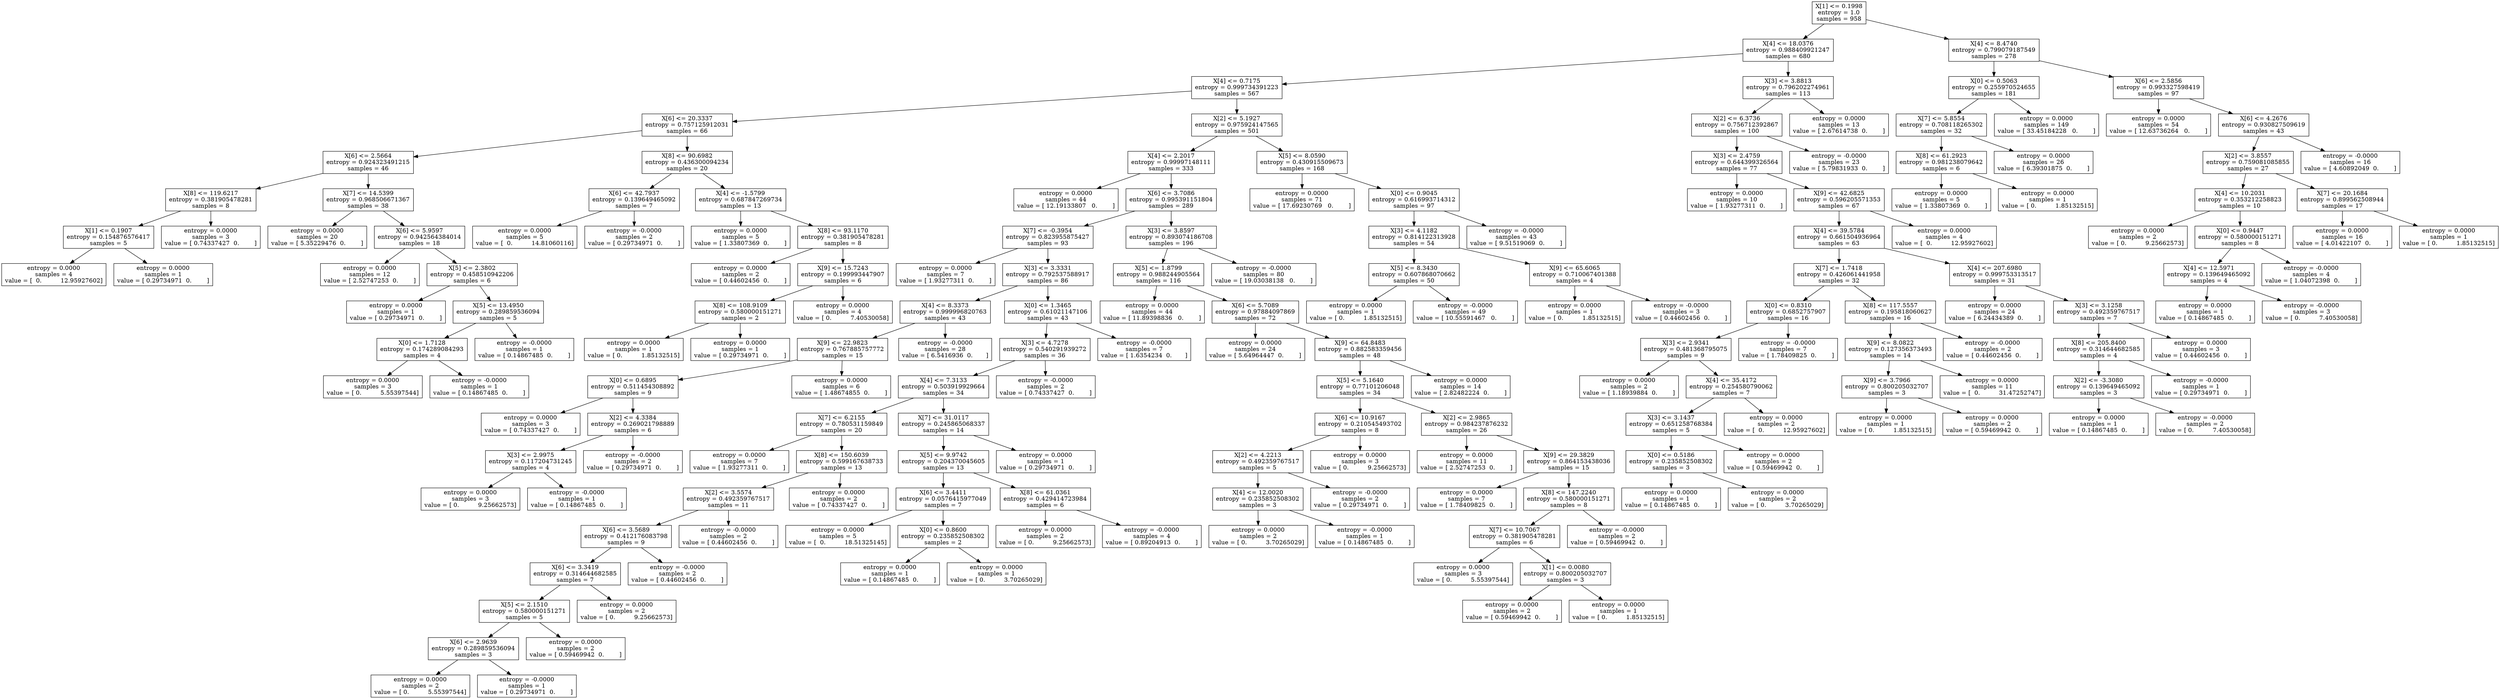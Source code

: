 digraph Tree {
0 [label="X[1] <= 0.1998\nentropy = 1.0\nsamples = 958", shape="box"] ;
1 [label="X[4] <= 18.0376\nentropy = 0.988409921247\nsamples = 680", shape="box"] ;
0 -> 1 ;
2 [label="X[4] <= 0.7175\nentropy = 0.999734391223\nsamples = 567", shape="box"] ;
1 -> 2 ;
3 [label="X[6] <= 20.3337\nentropy = 0.757125912031\nsamples = 66", shape="box"] ;
2 -> 3 ;
4 [label="X[6] <= 2.5664\nentropy = 0.924323491215\nsamples = 46", shape="box"] ;
3 -> 4 ;
5 [label="X[8] <= 119.6217\nentropy = 0.381905478281\nsamples = 8", shape="box"] ;
4 -> 5 ;
6 [label="X[1] <= 0.1907\nentropy = 0.154876576417\nsamples = 5", shape="box"] ;
5 -> 6 ;
7 [label="entropy = 0.0000\nsamples = 4\nvalue = [  0.          12.95927602]", shape="box"] ;
6 -> 7 ;
8 [label="entropy = 0.0000\nsamples = 1\nvalue = [ 0.29734971  0.        ]", shape="box"] ;
6 -> 8 ;
9 [label="entropy = 0.0000\nsamples = 3\nvalue = [ 0.74337427  0.        ]", shape="box"] ;
5 -> 9 ;
10 [label="X[7] <= 14.5399\nentropy = 0.968506671367\nsamples = 38", shape="box"] ;
4 -> 10 ;
11 [label="entropy = 0.0000\nsamples = 20\nvalue = [ 5.35229476  0.        ]", shape="box"] ;
10 -> 11 ;
12 [label="X[6] <= 5.9597\nentropy = 0.942564384014\nsamples = 18", shape="box"] ;
10 -> 12 ;
13 [label="entropy = 0.0000\nsamples = 12\nvalue = [ 2.52747253  0.        ]", shape="box"] ;
12 -> 13 ;
14 [label="X[5] <= 2.3802\nentropy = 0.458510942206\nsamples = 6", shape="box"] ;
12 -> 14 ;
15 [label="entropy = 0.0000\nsamples = 1\nvalue = [ 0.29734971  0.        ]", shape="box"] ;
14 -> 15 ;
16 [label="X[5] <= 13.4950\nentropy = 0.289859536094\nsamples = 5", shape="box"] ;
14 -> 16 ;
17 [label="X[0] <= 1.7128\nentropy = 0.174289084293\nsamples = 4", shape="box"] ;
16 -> 17 ;
18 [label="entropy = 0.0000\nsamples = 3\nvalue = [ 0.          5.55397544]", shape="box"] ;
17 -> 18 ;
19 [label="entropy = -0.0000\nsamples = 1\nvalue = [ 0.14867485  0.        ]", shape="box"] ;
17 -> 19 ;
20 [label="entropy = -0.0000\nsamples = 1\nvalue = [ 0.14867485  0.        ]", shape="box"] ;
16 -> 20 ;
21 [label="X[8] <= 90.6982\nentropy = 0.436300094234\nsamples = 20", shape="box"] ;
3 -> 21 ;
22 [label="X[6] <= 42.7937\nentropy = 0.139649465092\nsamples = 7", shape="box"] ;
21 -> 22 ;
23 [label="entropy = 0.0000\nsamples = 5\nvalue = [  0.          14.81060116]", shape="box"] ;
22 -> 23 ;
24 [label="entropy = -0.0000\nsamples = 2\nvalue = [ 0.29734971  0.        ]", shape="box"] ;
22 -> 24 ;
25 [label="X[4] <= -1.5799\nentropy = 0.687847269734\nsamples = 13", shape="box"] ;
21 -> 25 ;
26 [label="entropy = 0.0000\nsamples = 5\nvalue = [ 1.33807369  0.        ]", shape="box"] ;
25 -> 26 ;
27 [label="X[8] <= 93.1170\nentropy = 0.381905478281\nsamples = 8", shape="box"] ;
25 -> 27 ;
28 [label="entropy = 0.0000\nsamples = 2\nvalue = [ 0.44602456  0.        ]", shape="box"] ;
27 -> 28 ;
29 [label="X[9] <= 15.7243\nentropy = 0.199993447907\nsamples = 6", shape="box"] ;
27 -> 29 ;
30 [label="X[8] <= 108.9109\nentropy = 0.580000151271\nsamples = 2", shape="box"] ;
29 -> 30 ;
31 [label="entropy = 0.0000\nsamples = 1\nvalue = [ 0.          1.85132515]", shape="box"] ;
30 -> 31 ;
32 [label="entropy = 0.0000\nsamples = 1\nvalue = [ 0.29734971  0.        ]", shape="box"] ;
30 -> 32 ;
33 [label="entropy = 0.0000\nsamples = 4\nvalue = [ 0.          7.40530058]", shape="box"] ;
29 -> 33 ;
34 [label="X[2] <= 5.1927\nentropy = 0.975924147565\nsamples = 501", shape="box"] ;
2 -> 34 ;
35 [label="X[4] <= 2.2017\nentropy = 0.99997148111\nsamples = 333", shape="box"] ;
34 -> 35 ;
36 [label="entropy = 0.0000\nsamples = 44\nvalue = [ 12.19133807   0.        ]", shape="box"] ;
35 -> 36 ;
37 [label="X[6] <= 3.7086\nentropy = 0.995391151804\nsamples = 289", shape="box"] ;
35 -> 37 ;
38 [label="X[7] <= -0.3954\nentropy = 0.823955875427\nsamples = 93", shape="box"] ;
37 -> 38 ;
39 [label="entropy = 0.0000\nsamples = 7\nvalue = [ 1.93277311  0.        ]", shape="box"] ;
38 -> 39 ;
40 [label="X[3] <= 3.3331\nentropy = 0.792537588917\nsamples = 86", shape="box"] ;
38 -> 40 ;
41 [label="X[4] <= 8.3373\nentropy = 0.999996820763\nsamples = 43", shape="box"] ;
40 -> 41 ;
42 [label="X[9] <= 22.9823\nentropy = 0.767885757772\nsamples = 15", shape="box"] ;
41 -> 42 ;
43 [label="X[0] <= 0.6895\nentropy = 0.511454308892\nsamples = 9", shape="box"] ;
42 -> 43 ;
44 [label="entropy = 0.0000\nsamples = 3\nvalue = [ 0.74337427  0.        ]", shape="box"] ;
43 -> 44 ;
45 [label="X[2] <= 4.3384\nentropy = 0.269021798889\nsamples = 6", shape="box"] ;
43 -> 45 ;
46 [label="X[3] <= 2.9975\nentropy = 0.117204731245\nsamples = 4", shape="box"] ;
45 -> 46 ;
47 [label="entropy = 0.0000\nsamples = 3\nvalue = [ 0.          9.25662573]", shape="box"] ;
46 -> 47 ;
48 [label="entropy = -0.0000\nsamples = 1\nvalue = [ 0.14867485  0.        ]", shape="box"] ;
46 -> 48 ;
49 [label="entropy = -0.0000\nsamples = 2\nvalue = [ 0.29734971  0.        ]", shape="box"] ;
45 -> 49 ;
50 [label="entropy = 0.0000\nsamples = 6\nvalue = [ 1.48674855  0.        ]", shape="box"] ;
42 -> 50 ;
51 [label="entropy = -0.0000\nsamples = 28\nvalue = [ 6.5416936  0.       ]", shape="box"] ;
41 -> 51 ;
52 [label="X[0] <= 1.3465\nentropy = 0.61021147106\nsamples = 43", shape="box"] ;
40 -> 52 ;
53 [label="X[3] <= 4.7278\nentropy = 0.540291939272\nsamples = 36", shape="box"] ;
52 -> 53 ;
54 [label="X[4] <= 7.3133\nentropy = 0.503919929664\nsamples = 34", shape="box"] ;
53 -> 54 ;
55 [label="X[7] <= 6.2155\nentropy = 0.780531159849\nsamples = 20", shape="box"] ;
54 -> 55 ;
56 [label="entropy = 0.0000\nsamples = 7\nvalue = [ 1.93277311  0.        ]", shape="box"] ;
55 -> 56 ;
57 [label="X[8] <= 150.6039\nentropy = 0.599167638733\nsamples = 13", shape="box"] ;
55 -> 57 ;
58 [label="X[2] <= 3.5574\nentropy = 0.492359767517\nsamples = 11", shape="box"] ;
57 -> 58 ;
59 [label="X[6] <= 3.5689\nentropy = 0.412176083798\nsamples = 9", shape="box"] ;
58 -> 59 ;
60 [label="X[6] <= 3.3419\nentropy = 0.314644682585\nsamples = 7", shape="box"] ;
59 -> 60 ;
61 [label="X[5] <= 2.1510\nentropy = 0.580000151271\nsamples = 5", shape="box"] ;
60 -> 61 ;
62 [label="X[6] <= 2.9639\nentropy = 0.289859536094\nsamples = 3", shape="box"] ;
61 -> 62 ;
63 [label="entropy = 0.0000\nsamples = 2\nvalue = [ 0.          5.55397544]", shape="box"] ;
62 -> 63 ;
64 [label="entropy = -0.0000\nsamples = 1\nvalue = [ 0.29734971  0.        ]", shape="box"] ;
62 -> 64 ;
65 [label="entropy = 0.0000\nsamples = 2\nvalue = [ 0.59469942  0.        ]", shape="box"] ;
61 -> 65 ;
66 [label="entropy = 0.0000\nsamples = 2\nvalue = [ 0.          9.25662573]", shape="box"] ;
60 -> 66 ;
67 [label="entropy = -0.0000\nsamples = 2\nvalue = [ 0.44602456  0.        ]", shape="box"] ;
59 -> 67 ;
68 [label="entropy = -0.0000\nsamples = 2\nvalue = [ 0.44602456  0.        ]", shape="box"] ;
58 -> 68 ;
69 [label="entropy = 0.0000\nsamples = 2\nvalue = [ 0.74337427  0.        ]", shape="box"] ;
57 -> 69 ;
70 [label="X[7] <= 31.0117\nentropy = 0.245865068337\nsamples = 14", shape="box"] ;
54 -> 70 ;
71 [label="X[5] <= 9.9742\nentropy = 0.204370045605\nsamples = 13", shape="box"] ;
70 -> 71 ;
72 [label="X[6] <= 3.4411\nentropy = 0.0576415977049\nsamples = 7", shape="box"] ;
71 -> 72 ;
73 [label="entropy = 0.0000\nsamples = 5\nvalue = [  0.          18.51325145]", shape="box"] ;
72 -> 73 ;
74 [label="X[0] <= 0.8600\nentropy = 0.235852508302\nsamples = 2", shape="box"] ;
72 -> 74 ;
75 [label="entropy = 0.0000\nsamples = 1\nvalue = [ 0.14867485  0.        ]", shape="box"] ;
74 -> 75 ;
76 [label="entropy = 0.0000\nsamples = 1\nvalue = [ 0.          3.70265029]", shape="box"] ;
74 -> 76 ;
77 [label="X[8] <= 61.0361\nentropy = 0.429414723984\nsamples = 6", shape="box"] ;
71 -> 77 ;
78 [label="entropy = 0.0000\nsamples = 2\nvalue = [ 0.          9.25662573]", shape="box"] ;
77 -> 78 ;
79 [label="entropy = -0.0000\nsamples = 4\nvalue = [ 0.89204913  0.        ]", shape="box"] ;
77 -> 79 ;
80 [label="entropy = 0.0000\nsamples = 1\nvalue = [ 0.29734971  0.        ]", shape="box"] ;
70 -> 80 ;
81 [label="entropy = -0.0000\nsamples = 2\nvalue = [ 0.74337427  0.        ]", shape="box"] ;
53 -> 81 ;
82 [label="entropy = -0.0000\nsamples = 7\nvalue = [ 1.6354234  0.       ]", shape="box"] ;
52 -> 82 ;
83 [label="X[3] <= 3.8597\nentropy = 0.893074186708\nsamples = 196", shape="box"] ;
37 -> 83 ;
84 [label="X[5] <= 1.8799\nentropy = 0.988244905564\nsamples = 116", shape="box"] ;
83 -> 84 ;
85 [label="entropy = 0.0000\nsamples = 44\nvalue = [ 11.89398836   0.        ]", shape="box"] ;
84 -> 85 ;
86 [label="X[6] <= 5.7089\nentropy = 0.97884097869\nsamples = 72", shape="box"] ;
84 -> 86 ;
87 [label="entropy = 0.0000\nsamples = 24\nvalue = [ 5.64964447  0.        ]", shape="box"] ;
86 -> 87 ;
88 [label="X[9] <= 64.8483\nentropy = 0.882583359456\nsamples = 48", shape="box"] ;
86 -> 88 ;
89 [label="X[5] <= 5.1640\nentropy = 0.77101206048\nsamples = 34", shape="box"] ;
88 -> 89 ;
90 [label="X[6] <= 10.9167\nentropy = 0.210545493702\nsamples = 8", shape="box"] ;
89 -> 90 ;
91 [label="X[2] <= 4.2213\nentropy = 0.492359767517\nsamples = 5", shape="box"] ;
90 -> 91 ;
92 [label="X[4] <= 12.0020\nentropy = 0.235852508302\nsamples = 3", shape="box"] ;
91 -> 92 ;
93 [label="entropy = 0.0000\nsamples = 2\nvalue = [ 0.          3.70265029]", shape="box"] ;
92 -> 93 ;
94 [label="entropy = -0.0000\nsamples = 1\nvalue = [ 0.14867485  0.        ]", shape="box"] ;
92 -> 94 ;
95 [label="entropy = -0.0000\nsamples = 2\nvalue = [ 0.29734971  0.        ]", shape="box"] ;
91 -> 95 ;
96 [label="entropy = 0.0000\nsamples = 3\nvalue = [ 0.          9.25662573]", shape="box"] ;
90 -> 96 ;
97 [label="X[2] <= 2.9865\nentropy = 0.984237876232\nsamples = 26", shape="box"] ;
89 -> 97 ;
98 [label="entropy = 0.0000\nsamples = 11\nvalue = [ 2.52747253  0.        ]", shape="box"] ;
97 -> 98 ;
99 [label="X[9] <= 29.3829\nentropy = 0.864153438036\nsamples = 15", shape="box"] ;
97 -> 99 ;
100 [label="entropy = 0.0000\nsamples = 7\nvalue = [ 1.78409825  0.        ]", shape="box"] ;
99 -> 100 ;
101 [label="X[8] <= 147.2240\nentropy = 0.580000151271\nsamples = 8", shape="box"] ;
99 -> 101 ;
102 [label="X[7] <= 10.7067\nentropy = 0.381905478281\nsamples = 6", shape="box"] ;
101 -> 102 ;
103 [label="entropy = 0.0000\nsamples = 3\nvalue = [ 0.          5.55397544]", shape="box"] ;
102 -> 103 ;
104 [label="X[1] <= 0.0080\nentropy = 0.800205032707\nsamples = 3", shape="box"] ;
102 -> 104 ;
105 [label="entropy = 0.0000\nsamples = 2\nvalue = [ 0.59469942  0.        ]", shape="box"] ;
104 -> 105 ;
106 [label="entropy = 0.0000\nsamples = 1\nvalue = [ 0.          1.85132515]", shape="box"] ;
104 -> 106 ;
107 [label="entropy = -0.0000\nsamples = 2\nvalue = [ 0.59469942  0.        ]", shape="box"] ;
101 -> 107 ;
108 [label="entropy = 0.0000\nsamples = 14\nvalue = [ 2.82482224  0.        ]", shape="box"] ;
88 -> 108 ;
109 [label="entropy = -0.0000\nsamples = 80\nvalue = [ 19.03038138   0.        ]", shape="box"] ;
83 -> 109 ;
110 [label="X[5] <= 8.0590\nentropy = 0.430915509673\nsamples = 168", shape="box"] ;
34 -> 110 ;
111 [label="entropy = 0.0000\nsamples = 71\nvalue = [ 17.69230769   0.        ]", shape="box"] ;
110 -> 111 ;
112 [label="X[0] <= 0.9045\nentropy = 0.616993714312\nsamples = 97", shape="box"] ;
110 -> 112 ;
113 [label="X[3] <= 4.1182\nentropy = 0.814122313928\nsamples = 54", shape="box"] ;
112 -> 113 ;
114 [label="X[5] <= 8.3430\nentropy = 0.607868070662\nsamples = 50", shape="box"] ;
113 -> 114 ;
115 [label="entropy = 0.0000\nsamples = 1\nvalue = [ 0.          1.85132515]", shape="box"] ;
114 -> 115 ;
116 [label="entropy = -0.0000\nsamples = 49\nvalue = [ 10.55591467   0.        ]", shape="box"] ;
114 -> 116 ;
117 [label="X[9] <= 65.6065\nentropy = 0.710067401388\nsamples = 4", shape="box"] ;
113 -> 117 ;
118 [label="entropy = 0.0000\nsamples = 1\nvalue = [ 0.          1.85132515]", shape="box"] ;
117 -> 118 ;
119 [label="entropy = -0.0000\nsamples = 3\nvalue = [ 0.44602456  0.        ]", shape="box"] ;
117 -> 119 ;
120 [label="entropy = -0.0000\nsamples = 43\nvalue = [ 9.51519069  0.        ]", shape="box"] ;
112 -> 120 ;
121 [label="X[3] <= 3.8813\nentropy = 0.796202274961\nsamples = 113", shape="box"] ;
1 -> 121 ;
122 [label="X[2] <= 6.3736\nentropy = 0.756712392867\nsamples = 100", shape="box"] ;
121 -> 122 ;
123 [label="X[3] <= 2.4759\nentropy = 0.644399326564\nsamples = 77", shape="box"] ;
122 -> 123 ;
124 [label="entropy = 0.0000\nsamples = 10\nvalue = [ 1.93277311  0.        ]", shape="box"] ;
123 -> 124 ;
125 [label="X[9] <= 42.6825\nentropy = 0.596205571353\nsamples = 67", shape="box"] ;
123 -> 125 ;
126 [label="X[4] <= 39.5784\nentropy = 0.661504936964\nsamples = 63", shape="box"] ;
125 -> 126 ;
127 [label="X[7] <= 1.7418\nentropy = 0.426061441958\nsamples = 32", shape="box"] ;
126 -> 127 ;
128 [label="X[0] <= 0.8310\nentropy = 0.6852757907\nsamples = 16", shape="box"] ;
127 -> 128 ;
129 [label="X[3] <= 2.9341\nentropy = 0.481368795075\nsamples = 9", shape="box"] ;
128 -> 129 ;
130 [label="entropy = 0.0000\nsamples = 2\nvalue = [ 1.18939884  0.        ]", shape="box"] ;
129 -> 130 ;
131 [label="X[4] <= 35.4172\nentropy = 0.254580790062\nsamples = 7", shape="box"] ;
129 -> 131 ;
132 [label="X[3] <= 3.1437\nentropy = 0.651258768384\nsamples = 5", shape="box"] ;
131 -> 132 ;
133 [label="X[0] <= 0.5186\nentropy = 0.235852508302\nsamples = 3", shape="box"] ;
132 -> 133 ;
134 [label="entropy = 0.0000\nsamples = 1\nvalue = [ 0.14867485  0.        ]", shape="box"] ;
133 -> 134 ;
135 [label="entropy = 0.0000\nsamples = 2\nvalue = [ 0.          3.70265029]", shape="box"] ;
133 -> 135 ;
136 [label="entropy = 0.0000\nsamples = 2\nvalue = [ 0.59469942  0.        ]", shape="box"] ;
132 -> 136 ;
137 [label="entropy = 0.0000\nsamples = 2\nvalue = [  0.          12.95927602]", shape="box"] ;
131 -> 137 ;
138 [label="entropy = -0.0000\nsamples = 7\nvalue = [ 1.78409825  0.        ]", shape="box"] ;
128 -> 138 ;
139 [label="X[8] <= 117.5557\nentropy = 0.195818060627\nsamples = 16", shape="box"] ;
127 -> 139 ;
140 [label="X[9] <= 8.0822\nentropy = 0.127356373493\nsamples = 14", shape="box"] ;
139 -> 140 ;
141 [label="X[9] <= 3.7966\nentropy = 0.800205032707\nsamples = 3", shape="box"] ;
140 -> 141 ;
142 [label="entropy = 0.0000\nsamples = 1\nvalue = [ 0.          1.85132515]", shape="box"] ;
141 -> 142 ;
143 [label="entropy = 0.0000\nsamples = 2\nvalue = [ 0.59469942  0.        ]", shape="box"] ;
141 -> 143 ;
144 [label="entropy = 0.0000\nsamples = 11\nvalue = [  0.          31.47252747]", shape="box"] ;
140 -> 144 ;
145 [label="entropy = -0.0000\nsamples = 2\nvalue = [ 0.44602456  0.        ]", shape="box"] ;
139 -> 145 ;
146 [label="X[4] <= 207.6980\nentropy = 0.999753313517\nsamples = 31", shape="box"] ;
126 -> 146 ;
147 [label="entropy = 0.0000\nsamples = 24\nvalue = [ 6.24434389  0.        ]", shape="box"] ;
146 -> 147 ;
148 [label="X[3] <= 3.1258\nentropy = 0.492359767517\nsamples = 7", shape="box"] ;
146 -> 148 ;
149 [label="X[8] <= 205.8400\nentropy = 0.314644682585\nsamples = 4", shape="box"] ;
148 -> 149 ;
150 [label="X[2] <= -3.3080\nentropy = 0.139649465092\nsamples = 3", shape="box"] ;
149 -> 150 ;
151 [label="entropy = 0.0000\nsamples = 1\nvalue = [ 0.14867485  0.        ]", shape="box"] ;
150 -> 151 ;
152 [label="entropy = -0.0000\nsamples = 2\nvalue = [ 0.          7.40530058]", shape="box"] ;
150 -> 152 ;
153 [label="entropy = -0.0000\nsamples = 1\nvalue = [ 0.29734971  0.        ]", shape="box"] ;
149 -> 153 ;
154 [label="entropy = 0.0000\nsamples = 3\nvalue = [ 0.44602456  0.        ]", shape="box"] ;
148 -> 154 ;
155 [label="entropy = 0.0000\nsamples = 4\nvalue = [  0.          12.95927602]", shape="box"] ;
125 -> 155 ;
156 [label="entropy = -0.0000\nsamples = 23\nvalue = [ 5.79831933  0.        ]", shape="box"] ;
122 -> 156 ;
157 [label="entropy = 0.0000\nsamples = 13\nvalue = [ 2.67614738  0.        ]", shape="box"] ;
121 -> 157 ;
158 [label="X[4] <= 8.4740\nentropy = 0.799079187549\nsamples = 278", shape="box"] ;
0 -> 158 ;
159 [label="X[0] <= 0.5063\nentropy = 0.255970524655\nsamples = 181", shape="box"] ;
158 -> 159 ;
160 [label="X[7] <= 5.8554\nentropy = 0.708118265302\nsamples = 32", shape="box"] ;
159 -> 160 ;
161 [label="X[8] <= 61.2923\nentropy = 0.981238079642\nsamples = 6", shape="box"] ;
160 -> 161 ;
162 [label="entropy = 0.0000\nsamples = 5\nvalue = [ 1.33807369  0.        ]", shape="box"] ;
161 -> 162 ;
163 [label="entropy = 0.0000\nsamples = 1\nvalue = [ 0.          1.85132515]", shape="box"] ;
161 -> 163 ;
164 [label="entropy = 0.0000\nsamples = 26\nvalue = [ 6.39301875  0.        ]", shape="box"] ;
160 -> 164 ;
165 [label="entropy = 0.0000\nsamples = 149\nvalue = [ 33.45184228   0.        ]", shape="box"] ;
159 -> 165 ;
166 [label="X[6] <= 2.5856\nentropy = 0.993327598419\nsamples = 97", shape="box"] ;
158 -> 166 ;
167 [label="entropy = 0.0000\nsamples = 54\nvalue = [ 12.63736264   0.        ]", shape="box"] ;
166 -> 167 ;
168 [label="X[6] <= 4.2676\nentropy = 0.930827509619\nsamples = 43", shape="box"] ;
166 -> 168 ;
169 [label="X[2] <= 3.8557\nentropy = 0.759081085855\nsamples = 27", shape="box"] ;
168 -> 169 ;
170 [label="X[4] <= 10.2031\nentropy = 0.353212258823\nsamples = 10", shape="box"] ;
169 -> 170 ;
171 [label="entropy = 0.0000\nsamples = 2\nvalue = [ 0.          9.25662573]", shape="box"] ;
170 -> 171 ;
172 [label="X[0] <= 0.9447\nentropy = 0.580000151271\nsamples = 8", shape="box"] ;
170 -> 172 ;
173 [label="X[4] <= 12.5971\nentropy = 0.139649465092\nsamples = 4", shape="box"] ;
172 -> 173 ;
174 [label="entropy = 0.0000\nsamples = 1\nvalue = [ 0.14867485  0.        ]", shape="box"] ;
173 -> 174 ;
175 [label="entropy = -0.0000\nsamples = 3\nvalue = [ 0.          7.40530058]", shape="box"] ;
173 -> 175 ;
176 [label="entropy = -0.0000\nsamples = 4\nvalue = [ 1.04072398  0.        ]", shape="box"] ;
172 -> 176 ;
177 [label="X[7] <= 20.1684\nentropy = 0.899562508944\nsamples = 17", shape="box"] ;
169 -> 177 ;
178 [label="entropy = 0.0000\nsamples = 16\nvalue = [ 4.01422107  0.        ]", shape="box"] ;
177 -> 178 ;
179 [label="entropy = 0.0000\nsamples = 1\nvalue = [ 0.          1.85132515]", shape="box"] ;
177 -> 179 ;
180 [label="entropy = -0.0000\nsamples = 16\nvalue = [ 4.60892049  0.        ]", shape="box"] ;
168 -> 180 ;
}